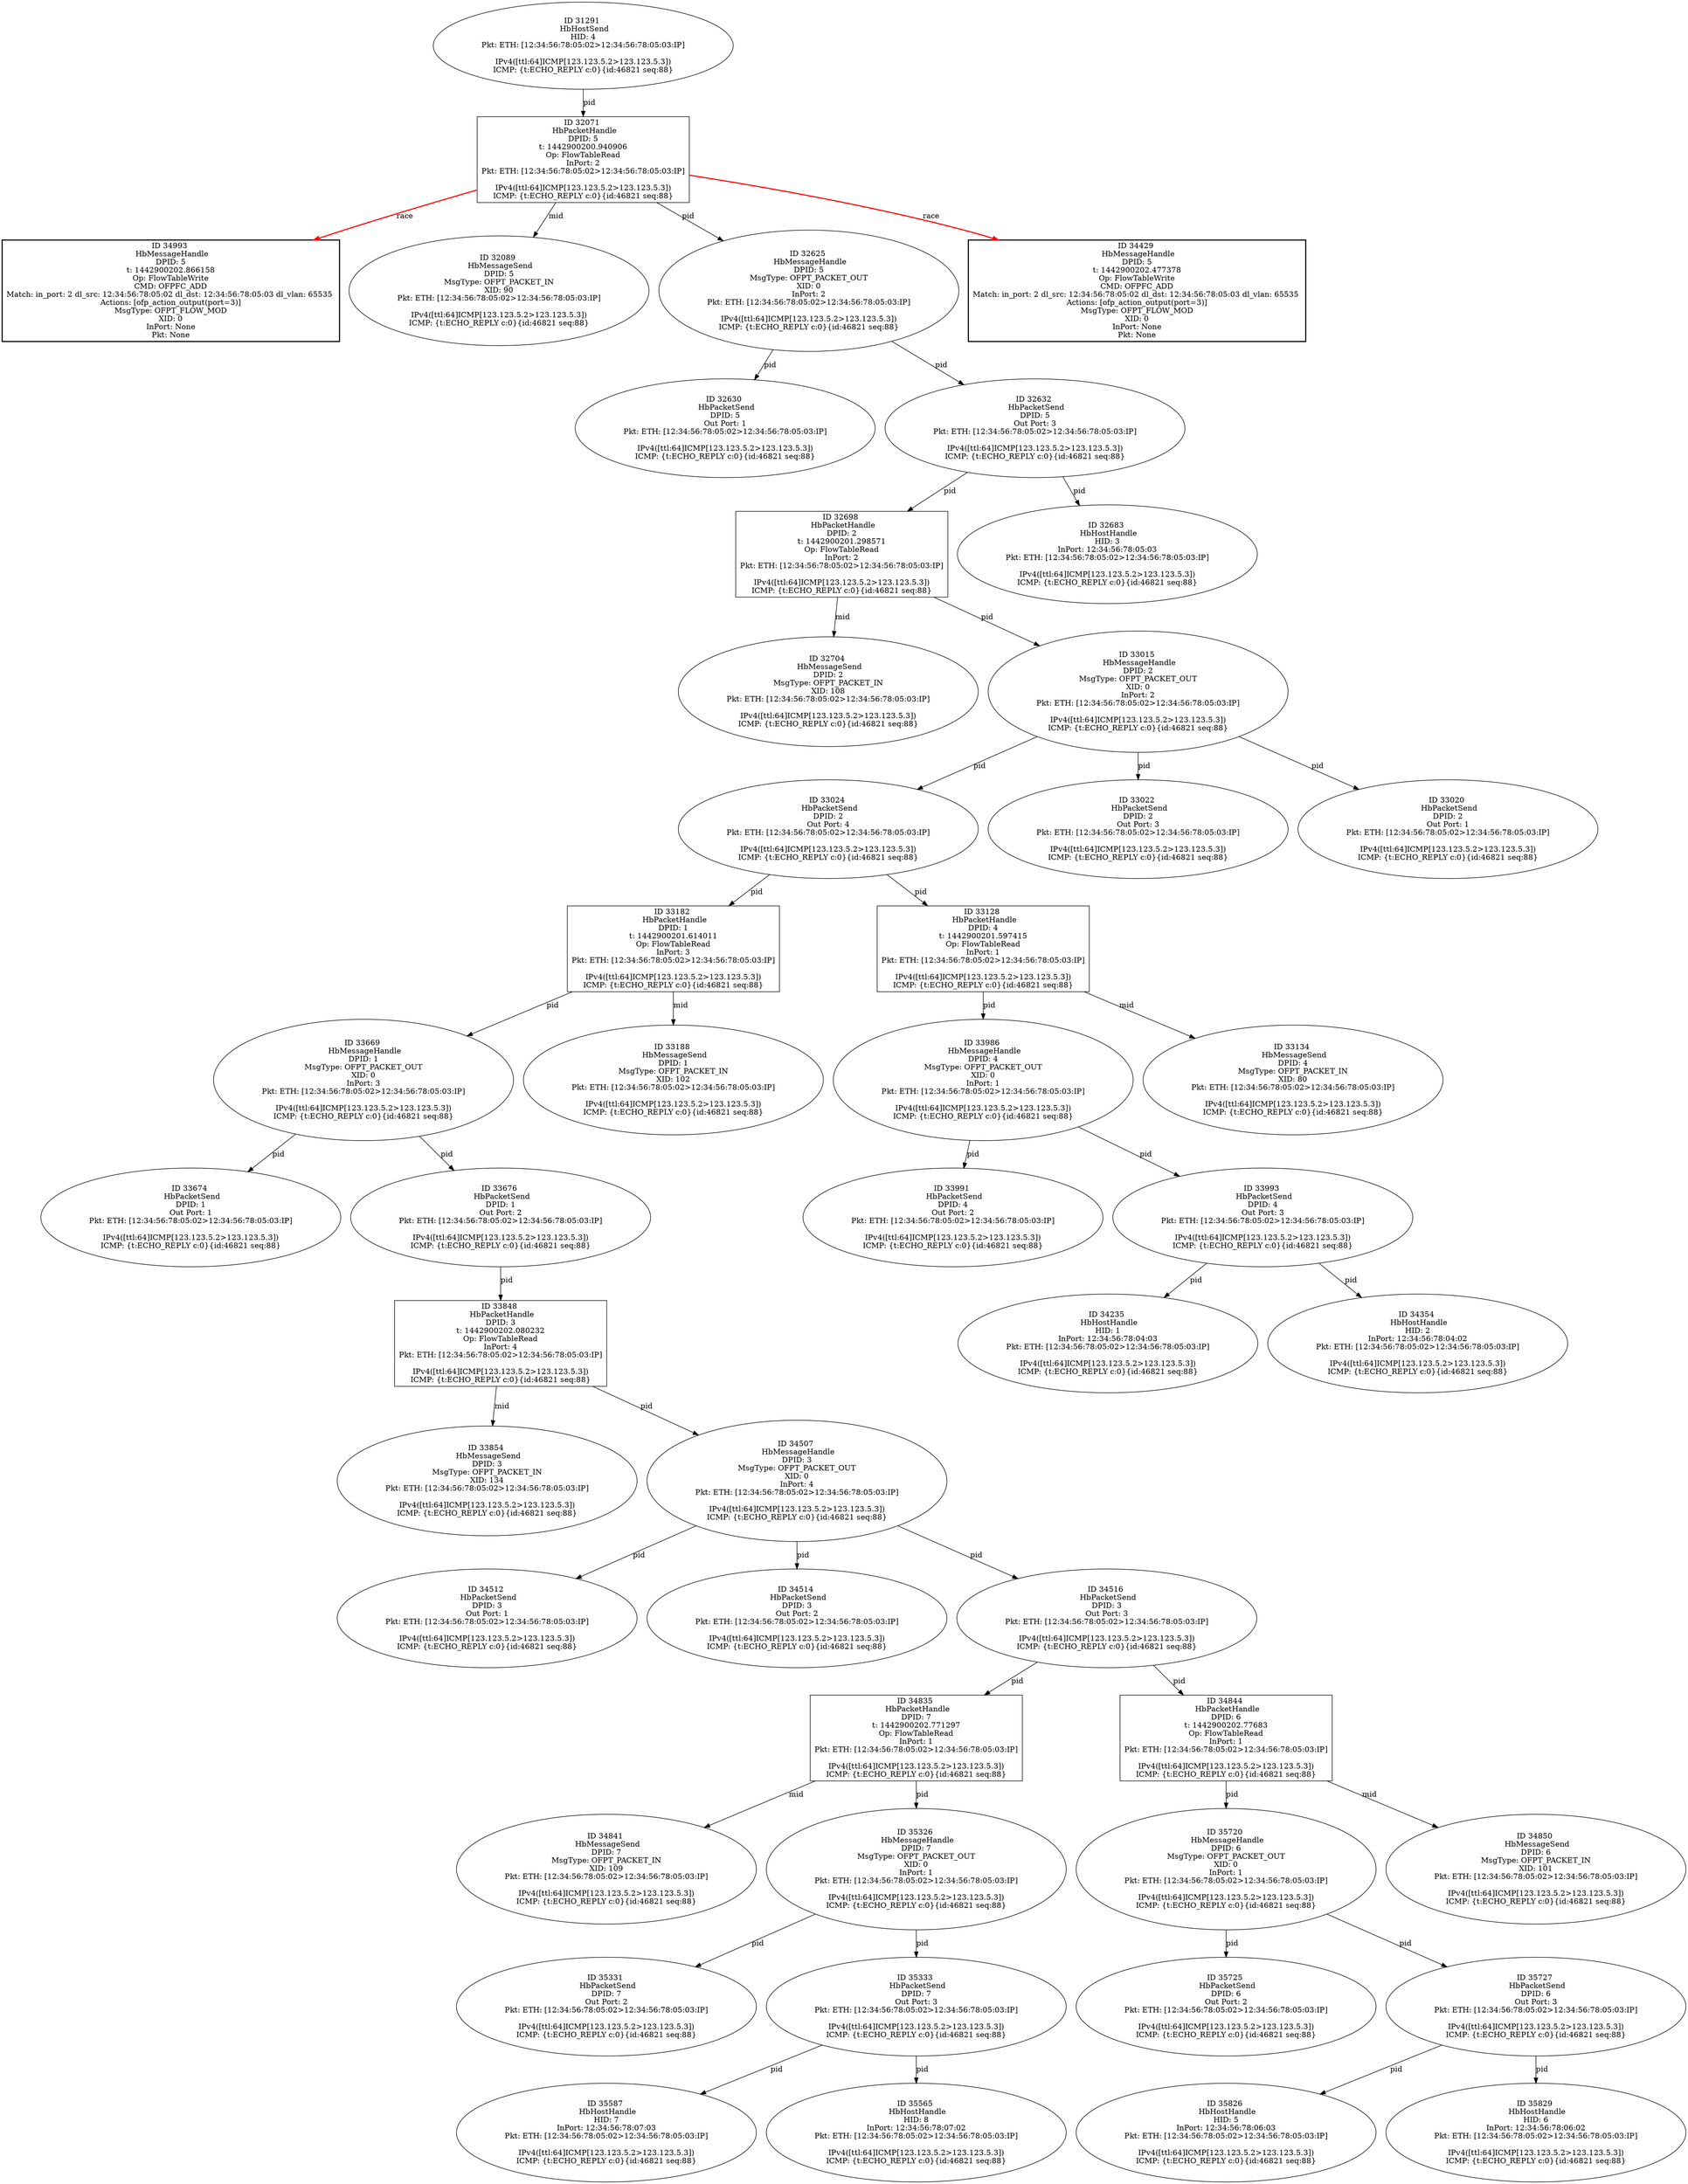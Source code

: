 strict digraph G {
33024 [shape=oval, event=<hb_events.HbPacketSend object at 0x111fa7410>, label="ID 33024 
 HbPacketSend
DPID: 2
Out Port: 4
Pkt: ETH: [12:34:56:78:05:02>12:34:56:78:05:03:IP]

IPv4([ttl:64]ICMP[123.123.5.2>123.123.5.3])
ICMP: {t:ECHO_REPLY c:0}{id:46821 seq:88}"];
35331 [shape=oval, event=<hb_events.HbPacketSend object at 0x112505fd0>, label="ID 35331 
 HbPacketSend
DPID: 7
Out Port: 2
Pkt: ETH: [12:34:56:78:05:02>12:34:56:78:05:03:IP]

IPv4([ttl:64]ICMP[123.123.5.2>123.123.5.3])
ICMP: {t:ECHO_REPLY c:0}{id:46821 seq:88}"];
33669 [shape=oval, event=<hb_events.HbMessageHandle object at 0x1120a80d0>, label="ID 33669 
 HbMessageHandle
DPID: 1
MsgType: OFPT_PACKET_OUT
XID: 0
InPort: 3
Pkt: ETH: [12:34:56:78:05:02>12:34:56:78:05:03:IP]

IPv4([ttl:64]ICMP[123.123.5.2>123.123.5.3])
ICMP: {t:ECHO_REPLY c:0}{id:46821 seq:88}"];
35720 [shape=oval, event=<hb_events.HbMessageHandle object at 0x1125f22d0>, label="ID 35720 
 HbMessageHandle
DPID: 6
MsgType: OFPT_PACKET_OUT
XID: 0
InPort: 1
Pkt: ETH: [12:34:56:78:05:02>12:34:56:78:05:03:IP]

IPv4([ttl:64]ICMP[123.123.5.2>123.123.5.3])
ICMP: {t:ECHO_REPLY c:0}{id:46821 seq:88}"];
33674 [shape=oval, event=<hb_events.HbPacketSend object at 0x1120b0e50>, label="ID 33674 
 HbPacketSend
DPID: 1
Out Port: 1
Pkt: ETH: [12:34:56:78:05:02>12:34:56:78:05:03:IP]

IPv4([ttl:64]ICMP[123.123.5.2>123.123.5.3])
ICMP: {t:ECHO_REPLY c:0}{id:46821 seq:88}"];
33676 [shape=oval, event=<hb_events.HbPacketSend object at 0x1120b0c10>, label="ID 33676 
 HbPacketSend
DPID: 1
Out Port: 2
Pkt: ETH: [12:34:56:78:05:02>12:34:56:78:05:03:IP]

IPv4([ttl:64]ICMP[123.123.5.2>123.123.5.3])
ICMP: {t:ECHO_REPLY c:0}{id:46821 seq:88}"];
35725 [shape=oval, event=<hb_events.HbPacketSend object at 0x1125f2850>, label="ID 35725 
 HbPacketSend
DPID: 6
Out Port: 2
Pkt: ETH: [12:34:56:78:05:02>12:34:56:78:05:03:IP]

IPv4([ttl:64]ICMP[123.123.5.2>123.123.5.3])
ICMP: {t:ECHO_REPLY c:0}{id:46821 seq:88}"];
35727 [shape=oval, event=<hb_events.HbPacketSend object at 0x1125f28d0>, label="ID 35727 
 HbPacketSend
DPID: 6
Out Port: 3
Pkt: ETH: [12:34:56:78:05:02>12:34:56:78:05:03:IP]

IPv4([ttl:64]ICMP[123.123.5.2>123.123.5.3])
ICMP: {t:ECHO_REPLY c:0}{id:46821 seq:88}"];
34835 [shape=box, event=<hb_events.HbPacketHandle object at 0x112383710>, label="ID 34835 
 HbPacketHandle
DPID: 7
t: 1442900202.771297
Op: FlowTableRead
InPort: 1
Pkt: ETH: [12:34:56:78:05:02>12:34:56:78:05:03:IP]

IPv4([ttl:64]ICMP[123.123.5.2>123.123.5.3])
ICMP: {t:ECHO_REPLY c:0}{id:46821 seq:88}"];
34841 [shape=oval, event=<hb_events.HbMessageSend object at 0x112383ed0>, label="ID 34841 
 HbMessageSend
DPID: 7
MsgType: OFPT_PACKET_IN
XID: 109
Pkt: ETH: [12:34:56:78:05:02>12:34:56:78:05:03:IP]

IPv4([ttl:64]ICMP[123.123.5.2>123.123.5.3])
ICMP: {t:ECHO_REPLY c:0}{id:46821 seq:88}"];
34844 [shape=box, event=<hb_events.HbPacketHandle object at 0x112383e90>, label="ID 34844 
 HbPacketHandle
DPID: 6
t: 1442900202.77683
Op: FlowTableRead
InPort: 1
Pkt: ETH: [12:34:56:78:05:02>12:34:56:78:05:03:IP]

IPv4([ttl:64]ICMP[123.123.5.2>123.123.5.3])
ICMP: {t:ECHO_REPLY c:0}{id:46821 seq:88}"];
34235 [shape=oval, event=<hb_events.HbHostHandle object at 0x1121d8150>, label="ID 34235 
 HbHostHandle
HID: 1
InPort: 12:34:56:78:04:03
Pkt: ETH: [12:34:56:78:05:02>12:34:56:78:05:03:IP]

IPv4([ttl:64]ICMP[123.123.5.2>123.123.5.3])
ICMP: {t:ECHO_REPLY c:0}{id:46821 seq:88}"];
33182 [shape=box, event=<hb_events.HbPacketHandle object at 0x111fe4bd0>, label="ID 33182 
 HbPacketHandle
DPID: 1
t: 1442900201.614011
Op: FlowTableRead
InPort: 3
Pkt: ETH: [12:34:56:78:05:02>12:34:56:78:05:03:IP]

IPv4([ttl:64]ICMP[123.123.5.2>123.123.5.3])
ICMP: {t:ECHO_REPLY c:0}{id:46821 seq:88}"];
35333 [shape=oval, event=<hb_events.HbPacketSend object at 0x11251e110>, label="ID 35333 
 HbPacketSend
DPID: 7
Out Port: 3
Pkt: ETH: [12:34:56:78:05:02>12:34:56:78:05:03:IP]

IPv4([ttl:64]ICMP[123.123.5.2>123.123.5.3])
ICMP: {t:ECHO_REPLY c:0}{id:46821 seq:88}"];
34850 [shape=oval, event=<hb_events.HbMessageSend object at 0x11238a4d0>, label="ID 34850 
 HbMessageSend
DPID: 6
MsgType: OFPT_PACKET_IN
XID: 101
Pkt: ETH: [12:34:56:78:05:02>12:34:56:78:05:03:IP]

IPv4([ttl:64]ICMP[123.123.5.2>123.123.5.3])
ICMP: {t:ECHO_REPLY c:0}{id:46821 seq:88}"];
33188 [shape=oval, event=<hb_events.HbMessageSend object at 0x111fe93d0>, label="ID 33188 
 HbMessageSend
DPID: 1
MsgType: OFPT_PACKET_IN
XID: 102
Pkt: ETH: [12:34:56:78:05:02>12:34:56:78:05:03:IP]

IPv4([ttl:64]ICMP[123.123.5.2>123.123.5.3])
ICMP: {t:ECHO_REPLY c:0}{id:46821 seq:88}"];
33991 [shape=oval, event=<hb_events.HbPacketSend object at 0x112157a10>, label="ID 33991 
 HbPacketSend
DPID: 4
Out Port: 2
Pkt: ETH: [12:34:56:78:05:02>12:34:56:78:05:03:IP]

IPv4([ttl:64]ICMP[123.123.5.2>123.123.5.3])
ICMP: {t:ECHO_REPLY c:0}{id:46821 seq:88}"];
34993 [shape=box, style=bold, event=<hb_events.HbMessageHandle object at 0x112403c90>, label="ID 34993 
 HbMessageHandle
DPID: 5
t: 1442900202.866158
Op: FlowTableWrite
CMD: OFPFC_ADD
Match: in_port: 2 dl_src: 12:34:56:78:05:02 dl_dst: 12:34:56:78:05:03 dl_vlan: 65535 
Actions: [ofp_action_output(port=3)]
MsgType: OFPT_FLOW_MOD
XID: 0
InPort: None
Pkt: None"];
34354 [shape=oval, event=<hb_events.HbHostHandle object at 0x11222d550>, label="ID 34354 
 HbHostHandle
HID: 2
InPort: 12:34:56:78:04:02
Pkt: ETH: [12:34:56:78:05:02>12:34:56:78:05:03:IP]

IPv4([ttl:64]ICMP[123.123.5.2>123.123.5.3])
ICMP: {t:ECHO_REPLY c:0}{id:46821 seq:88}"];
33848 [shape=box, event=<hb_events.HbPacketHandle object at 0x11210bc90>, label="ID 33848 
 HbPacketHandle
DPID: 3
t: 1442900202.080232
Op: FlowTableRead
InPort: 4
Pkt: ETH: [12:34:56:78:05:02>12:34:56:78:05:03:IP]

IPv4([ttl:64]ICMP[123.123.5.2>123.123.5.3])
ICMP: {t:ECHO_REPLY c:0}{id:46821 seq:88}"];
32698 [shape=box, event=<hb_events.HbPacketHandle object at 0x111f23090>, label="ID 32698 
 HbPacketHandle
DPID: 2
t: 1442900201.298571
Op: FlowTableRead
InPort: 2
Pkt: ETH: [12:34:56:78:05:02>12:34:56:78:05:03:IP]

IPv4([ttl:64]ICMP[123.123.5.2>123.123.5.3])
ICMP: {t:ECHO_REPLY c:0}{id:46821 seq:88}"];
35587 [shape=oval, event=<hb_events.HbHostHandle object at 0x1125e5450>, label="ID 35587 
 HbHostHandle
HID: 7
InPort: 12:34:56:78:07:03
Pkt: ETH: [12:34:56:78:05:02>12:34:56:78:05:03:IP]

IPv4([ttl:64]ICMP[123.123.5.2>123.123.5.3])
ICMP: {t:ECHO_REPLY c:0}{id:46821 seq:88}"];
33854 [shape=oval, event=<hb_events.HbMessageSend object at 0x11210f790>, label="ID 33854 
 HbMessageSend
DPID: 3
MsgType: OFPT_PACKET_IN
XID: 134
Pkt: ETH: [12:34:56:78:05:02>12:34:56:78:05:03:IP]

IPv4([ttl:64]ICMP[123.123.5.2>123.123.5.3])
ICMP: {t:ECHO_REPLY c:0}{id:46821 seq:88}"];
32704 [shape=oval, event=<hb_events.HbMessageSend object at 0x111f23b50>, label="ID 32704 
 HbMessageSend
DPID: 2
MsgType: OFPT_PACKET_IN
XID: 108
Pkt: ETH: [12:34:56:78:05:02>12:34:56:78:05:03:IP]

IPv4([ttl:64]ICMP[123.123.5.2>123.123.5.3])
ICMP: {t:ECHO_REPLY c:0}{id:46821 seq:88}"];
33986 [shape=oval, event=<hb_events.HbMessageHandle object at 0x112157510>, label="ID 33986 
 HbMessageHandle
DPID: 4
MsgType: OFPT_PACKET_OUT
XID: 0
InPort: 1
Pkt: ETH: [12:34:56:78:05:02>12:34:56:78:05:03:IP]

IPv4([ttl:64]ICMP[123.123.5.2>123.123.5.3])
ICMP: {t:ECHO_REPLY c:0}{id:46821 seq:88}"];
32071 [shape=box, event=<hb_events.HbPacketHandle object at 0x111e4e750>, label="ID 32071 
 HbPacketHandle
DPID: 5
t: 1442900200.940906
Op: FlowTableRead
InPort: 2
Pkt: ETH: [12:34:56:78:05:02>12:34:56:78:05:03:IP]

IPv4([ttl:64]ICMP[123.123.5.2>123.123.5.3])
ICMP: {t:ECHO_REPLY c:0}{id:46821 seq:88}"];
33993 [shape=oval, event=<hb_events.HbPacketSend object at 0x112157c50>, label="ID 33993 
 HbPacketSend
DPID: 4
Out Port: 3
Pkt: ETH: [12:34:56:78:05:02>12:34:56:78:05:03:IP]

IPv4([ttl:64]ICMP[123.123.5.2>123.123.5.3])
ICMP: {t:ECHO_REPLY c:0}{id:46821 seq:88}"];
34507 [shape=oval, event=<hb_events.HbMessageHandle object at 0x112278d10>, label="ID 34507 
 HbMessageHandle
DPID: 3
MsgType: OFPT_PACKET_OUT
XID: 0
InPort: 4
Pkt: ETH: [12:34:56:78:05:02>12:34:56:78:05:03:IP]

IPv4([ttl:64]ICMP[123.123.5.2>123.123.5.3])
ICMP: {t:ECHO_REPLY c:0}{id:46821 seq:88}"];
34512 [shape=oval, event=<hb_events.HbPacketSend object at 0x11227fb10>, label="ID 34512 
 HbPacketSend
DPID: 3
Out Port: 1
Pkt: ETH: [12:34:56:78:05:02>12:34:56:78:05:03:IP]

IPv4([ttl:64]ICMP[123.123.5.2>123.123.5.3])
ICMP: {t:ECHO_REPLY c:0}{id:46821 seq:88}"];
33022 [shape=oval, event=<hb_events.HbPacketSend object at 0x111fa71d0>, label="ID 33022 
 HbPacketSend
DPID: 2
Out Port: 3
Pkt: ETH: [12:34:56:78:05:02>12:34:56:78:05:03:IP]

IPv4([ttl:64]ICMP[123.123.5.2>123.123.5.3])
ICMP: {t:ECHO_REPLY c:0}{id:46821 seq:88}"];
34514 [shape=oval, event=<hb_events.HbPacketSend object at 0x11227fd50>, label="ID 34514 
 HbPacketSend
DPID: 3
Out Port: 2
Pkt: ETH: [12:34:56:78:05:02>12:34:56:78:05:03:IP]

IPv4([ttl:64]ICMP[123.123.5.2>123.123.5.3])
ICMP: {t:ECHO_REPLY c:0}{id:46821 seq:88}"];
34516 [shape=oval, event=<hb_events.HbPacketSend object at 0x112286a90>, label="ID 34516 
 HbPacketSend
DPID: 3
Out Port: 3
Pkt: ETH: [12:34:56:78:05:02>12:34:56:78:05:03:IP]

IPv4([ttl:64]ICMP[123.123.5.2>123.123.5.3])
ICMP: {t:ECHO_REPLY c:0}{id:46821 seq:88}"];
32089 [shape=oval, event=<hb_events.HbMessageSend object at 0x111e559d0>, label="ID 32089 
 HbMessageSend
DPID: 5
MsgType: OFPT_PACKET_IN
XID: 90
Pkt: ETH: [12:34:56:78:05:02>12:34:56:78:05:03:IP]

IPv4([ttl:64]ICMP[123.123.5.2>123.123.5.3])
ICMP: {t:ECHO_REPLY c:0}{id:46821 seq:88}"];
32683 [shape=oval, event=<hb_events.HbHostHandle object at 0x111f1bd10>, label="ID 32683 
 HbHostHandle
HID: 3
InPort: 12:34:56:78:05:03
Pkt: ETH: [12:34:56:78:05:02>12:34:56:78:05:03:IP]

IPv4([ttl:64]ICMP[123.123.5.2>123.123.5.3])
ICMP: {t:ECHO_REPLY c:0}{id:46821 seq:88}"];
31291 [shape=oval, event=<hb_events.HbHostSend object at 0x111c563d0>, label="ID 31291 
 HbHostSend
HID: 4
Pkt: ETH: [12:34:56:78:05:02>12:34:56:78:05:03:IP]

IPv4([ttl:64]ICMP[123.123.5.2>123.123.5.3])
ICMP: {t:ECHO_REPLY c:0}{id:46821 seq:88}"];
33128 [shape=box, event=<hb_events.HbPacketHandle object at 0x111fc7550>, label="ID 33128 
 HbPacketHandle
DPID: 4
t: 1442900201.597415
Op: FlowTableRead
InPort: 1
Pkt: ETH: [12:34:56:78:05:02>12:34:56:78:05:03:IP]

IPv4([ttl:64]ICMP[123.123.5.2>123.123.5.3])
ICMP: {t:ECHO_REPLY c:0}{id:46821 seq:88}"];
35565 [shape=oval, event=<hb_events.HbHostHandle object at 0x1125cc2d0>, label="ID 35565 
 HbHostHandle
HID: 8
InPort: 12:34:56:78:07:02
Pkt: ETH: [12:34:56:78:05:02>12:34:56:78:05:03:IP]

IPv4([ttl:64]ICMP[123.123.5.2>123.123.5.3])
ICMP: {t:ECHO_REPLY c:0}{id:46821 seq:88}"];
33134 [shape=oval, event=<hb_events.HbMessageSend object at 0x111fc7c90>, label="ID 33134 
 HbMessageSend
DPID: 4
MsgType: OFPT_PACKET_IN
XID: 80
Pkt: ETH: [12:34:56:78:05:02>12:34:56:78:05:03:IP]

IPv4([ttl:64]ICMP[123.123.5.2>123.123.5.3])
ICMP: {t:ECHO_REPLY c:0}{id:46821 seq:88}"];
32625 [shape=oval, event=<hb_events.HbMessageHandle object at 0x111f10b50>, label="ID 32625 
 HbMessageHandle
DPID: 5
MsgType: OFPT_PACKET_OUT
XID: 0
InPort: 2
Pkt: ETH: [12:34:56:78:05:02>12:34:56:78:05:03:IP]

IPv4([ttl:64]ICMP[123.123.5.2>123.123.5.3])
ICMP: {t:ECHO_REPLY c:0}{id:46821 seq:88}"];
35826 [shape=oval, event=<hb_events.HbHostHandle object at 0x1126a8750>, label="ID 35826 
 HbHostHandle
HID: 5
InPort: 12:34:56:78:06:03
Pkt: ETH: [12:34:56:78:05:02>12:34:56:78:05:03:IP]

IPv4([ttl:64]ICMP[123.123.5.2>123.123.5.3])
ICMP: {t:ECHO_REPLY c:0}{id:46821 seq:88}"];
35829 [shape=oval, event=<hb_events.HbHostHandle object at 0x1126a8850>, label="ID 35829 
 HbHostHandle
HID: 6
InPort: 12:34:56:78:06:02
Pkt: ETH: [12:34:56:78:05:02>12:34:56:78:05:03:IP]

IPv4([ttl:64]ICMP[123.123.5.2>123.123.5.3])
ICMP: {t:ECHO_REPLY c:0}{id:46821 seq:88}"];
32630 [shape=oval, event=<hb_events.HbPacketSend object at 0x111f172d0>, label="ID 32630 
 HbPacketSend
DPID: 5
Out Port: 1
Pkt: ETH: [12:34:56:78:05:02>12:34:56:78:05:03:IP]

IPv4([ttl:64]ICMP[123.123.5.2>123.123.5.3])
ICMP: {t:ECHO_REPLY c:0}{id:46821 seq:88}"];
33015 [shape=oval, event=<hb_events.HbMessageHandle object at 0x111fa0a50>, label="ID 33015 
 HbMessageHandle
DPID: 2
MsgType: OFPT_PACKET_OUT
XID: 0
InPort: 2
Pkt: ETH: [12:34:56:78:05:02>12:34:56:78:05:03:IP]

IPv4([ttl:64]ICMP[123.123.5.2>123.123.5.3])
ICMP: {t:ECHO_REPLY c:0}{id:46821 seq:88}"];
32632 [shape=oval, event=<hb_events.HbPacketSend object at 0x111f17510>, label="ID 32632 
 HbPacketSend
DPID: 5
Out Port: 3
Pkt: ETH: [12:34:56:78:05:02>12:34:56:78:05:03:IP]

IPv4([ttl:64]ICMP[123.123.5.2>123.123.5.3])
ICMP: {t:ECHO_REPLY c:0}{id:46821 seq:88}"];
33020 [shape=oval, event=<hb_events.HbPacketSend object at 0x111fa0f50>, label="ID 33020 
 HbPacketSend
DPID: 2
Out Port: 1
Pkt: ETH: [12:34:56:78:05:02>12:34:56:78:05:03:IP]

IPv4([ttl:64]ICMP[123.123.5.2>123.123.5.3])
ICMP: {t:ECHO_REPLY c:0}{id:46821 seq:88}"];
34429 [shape=box, style=bold, event=<hb_events.HbMessageHandle object at 0x112252590>, label="ID 34429 
 HbMessageHandle
DPID: 5
t: 1442900202.477378
Op: FlowTableWrite
CMD: OFPFC_ADD
Match: in_port: 2 dl_src: 12:34:56:78:05:02 dl_dst: 12:34:56:78:05:03 dl_vlan: 65535 
Actions: [ofp_action_output(port=3)]
MsgType: OFPT_FLOW_MOD
XID: 0
InPort: None
Pkt: None"];
35326 [shape=oval, event=<hb_events.HbMessageHandle object at 0x112505950>, label="ID 35326 
 HbMessageHandle
DPID: 7
MsgType: OFPT_PACKET_OUT
XID: 0
InPort: 1
Pkt: ETH: [12:34:56:78:05:02>12:34:56:78:05:03:IP]

IPv4([ttl:64]ICMP[123.123.5.2>123.123.5.3])
ICMP: {t:ECHO_REPLY c:0}{id:46821 seq:88}"];
33024 -> 33128  [rel=pid, label=pid];
33024 -> 33182  [rel=pid, label=pid];
33669 -> 33674  [rel=pid, label=pid];
33669 -> 33676  [rel=pid, label=pid];
35720 -> 35725  [rel=pid, label=pid];
35720 -> 35727  [rel=pid, label=pid];
33676 -> 33848  [rel=pid, label=pid];
35727 -> 35826  [rel=pid, label=pid];
35727 -> 35829  [rel=pid, label=pid];
34844 -> 35720  [rel=pid, label=pid];
34844 -> 34850  [rel=mid, label=mid];
33182 -> 33188  [rel=mid, label=mid];
33182 -> 33669  [rel=pid, label=pid];
35333 -> 35587  [rel=pid, label=pid];
35333 -> 35565  [rel=pid, label=pid];
35326 -> 35331  [rel=pid, label=pid];
35326 -> 35333  [rel=pid, label=pid];
32071 -> 34993  [harmful=True, color=red, style=bold, rel=race, label=race];
32071 -> 32089  [rel=mid, label=mid];
32071 -> 34429  [harmful=True, color=red, style=bold, rel=race, label=race];
32071 -> 32625  [rel=pid, label=pid];
33848 -> 34507  [rel=pid, label=pid];
33848 -> 33854  [rel=mid, label=mid];
32698 -> 32704  [rel=mid, label=mid];
32698 -> 33015  [rel=pid, label=pid];
33986 -> 33993  [rel=pid, label=pid];
33986 -> 33991  [rel=pid, label=pid];
33993 -> 34354  [rel=pid, label=pid];
33993 -> 34235  [rel=pid, label=pid];
34507 -> 34512  [rel=pid, label=pid];
34507 -> 34514  [rel=pid, label=pid];
34507 -> 34516  [rel=pid, label=pid];
34516 -> 34835  [rel=pid, label=pid];
34516 -> 34844  [rel=pid, label=pid];
31291 -> 32071  [rel=pid, label=pid];
33128 -> 33986  [rel=pid, label=pid];
33128 -> 33134  [rel=mid, label=mid];
32625 -> 32632  [rel=pid, label=pid];
32625 -> 32630  [rel=pid, label=pid];
34835 -> 34841  [rel=mid, label=mid];
34835 -> 35326  [rel=pid, label=pid];
33015 -> 33024  [rel=pid, label=pid];
33015 -> 33020  [rel=pid, label=pid];
33015 -> 33022  [rel=pid, label=pid];
32632 -> 32698  [rel=pid, label=pid];
32632 -> 32683  [rel=pid, label=pid];
}

